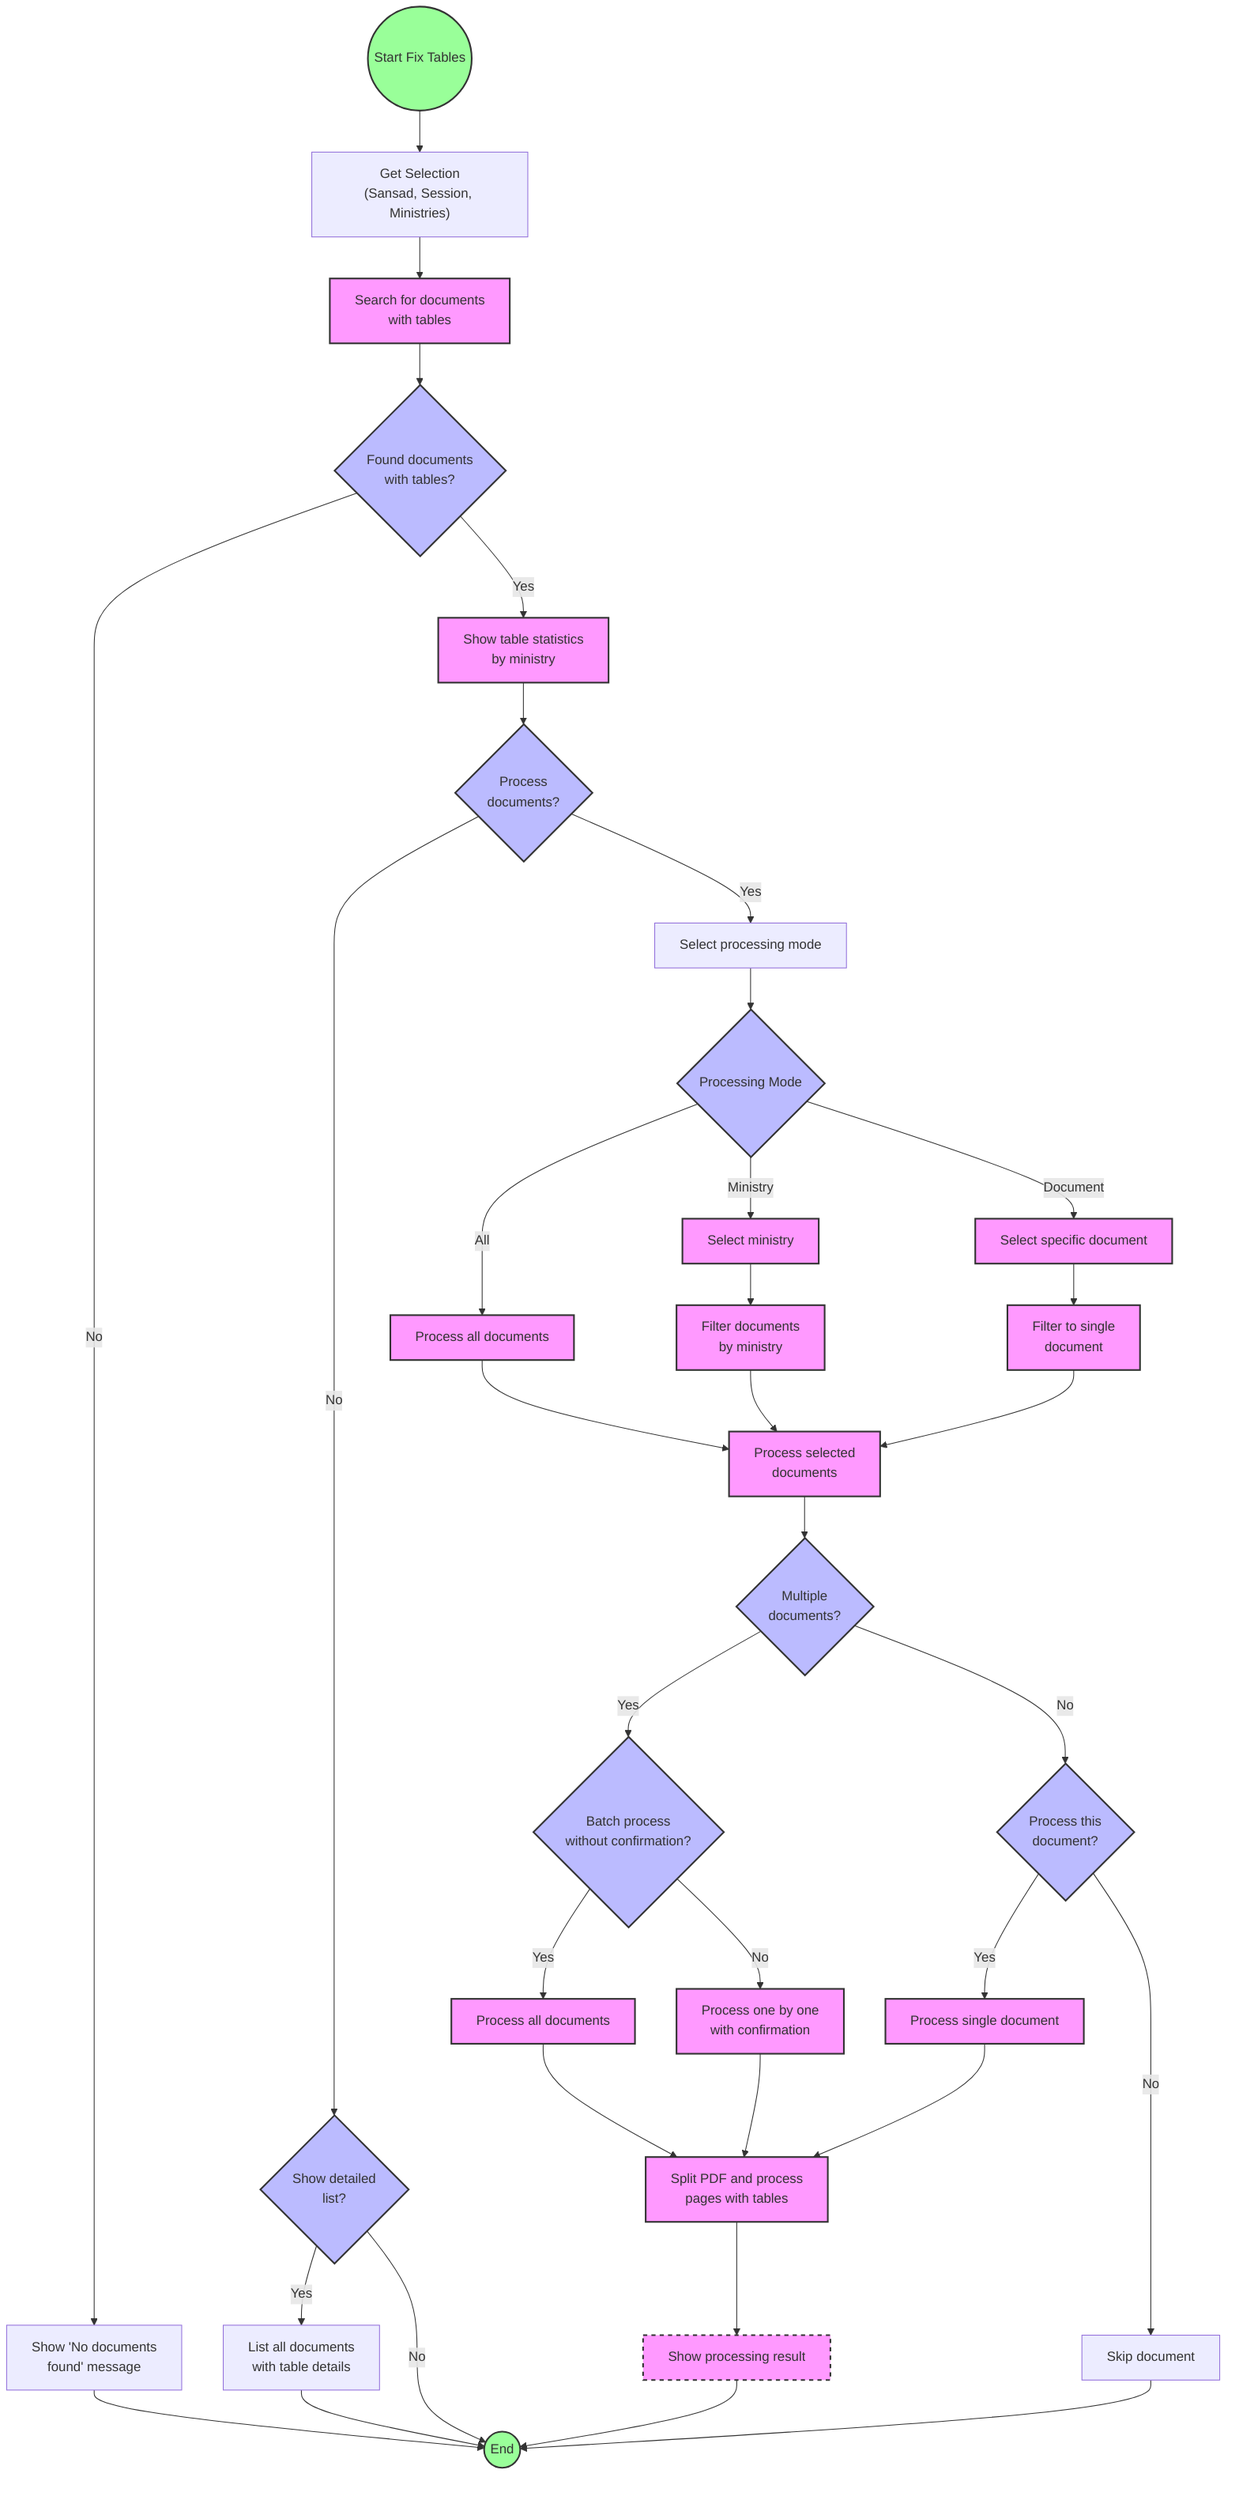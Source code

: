 graph TD;
    Start((Start Fix Tables)) --> GetSelection["Get Selection<br/>(Sansad, Session, Ministries)"];
    GetSelection --> SearchTables["Search for documents<br/>with tables"];
    
    SearchTables --> HasTables{"Found documents<br/>with tables?"};
    HasTables -- "No" --> ShowNoTables["Show 'No documents<br/>found' message"];
    HasTables -- "Yes" --> ShowStats["Show table statistics<br/>by ministry"];
    
    ShowStats --> ProcessChoice{"Process<br/>documents?"};
    ProcessChoice -- "No" --> ShowDetails{"Show detailed<br/>list?"};
    ProcessChoice -- "Yes" --> SelectMode["Select processing mode"];
    
    ShowDetails -- "Yes" --> ListDetails["List all documents<br/>with table details"];
    ShowDetails -- "No" --> End((End));
    
    SelectMode --> ModeChoice{"Processing Mode"};
    ModeChoice -- "All" --> ProcessAll["Process all documents"];
    ModeChoice -- "Ministry" --> SelectMinistry["Select ministry"];
    ModeChoice -- "Document" --> SelectDocument["Select specific document"];
    
    SelectMinistry --> FilterByMinistry["Filter documents<br/>by ministry"];
    SelectDocument --> FilterByDoc["Filter to single<br/>document"];
    
    FilterByMinistry --> ProcessDocs["Process selected<br/>documents"];
    FilterByDoc --> ProcessDocs;
    ProcessAll --> ProcessDocs;
    
    ProcessDocs --> BatchChoice{"Multiple<br/>documents?"};
    BatchChoice -- "Yes" --> BatchConfirm{"Batch process<br/>without confirmation?"};
    BatchChoice -- "No" --> SingleConfirm{"Process this<br/>document?"};
    
    BatchConfirm -- "Yes" --> ProcessBatch["Process all documents"];
    BatchConfirm -- "No" --> ProcessOneByOne["Process one by one<br/>with confirmation"];
    SingleConfirm -- "Yes" --> ProcessSingle["Process single document"];
    SingleConfirm -- "No" --> SkipDoc["Skip document"];
    
    ProcessBatch --> SplitPDF["Split PDF and process<br/>pages with tables"];
    ProcessOneByOne --> SplitPDF;
    ProcessSingle --> SplitPDF;
    
    SplitPDF --> ShowResult["Show processing result"];
    ShowResult --> End;
    SkipDoc --> End;
    ListDetails --> End;
    ShowNoTables --> End;
    
    %% Define styles
    classDef clickable fill:#f9f,stroke:#333,stroke-width:2px,stroke-dasharray: 5 5;
    classDef process fill:#f9f,stroke:#333,stroke-width:2px;
    classDef decision fill:#bbf,stroke:#333,stroke-width:2px;
    classDef start fill:#9f9,stroke:#333,stroke-width:2px;
    classDef endNode fill:#f99,stroke:#333,stroke-width:2px;
    
    %% Apply styles
    class Start,End start;
    class HasTables,ProcessChoice,ShowDetails,ModeChoice,BatchChoice,BatchConfirm,SingleConfirm decision;
    class SearchTables,ShowStats,ProcessAll,SelectMinistry,SelectDocument,FilterByMinistry,FilterByDoc,ProcessDocs,ProcessBatch,ProcessOneByOne,ProcessSingle,SplitPDF process;
    class ShowResult clickable;